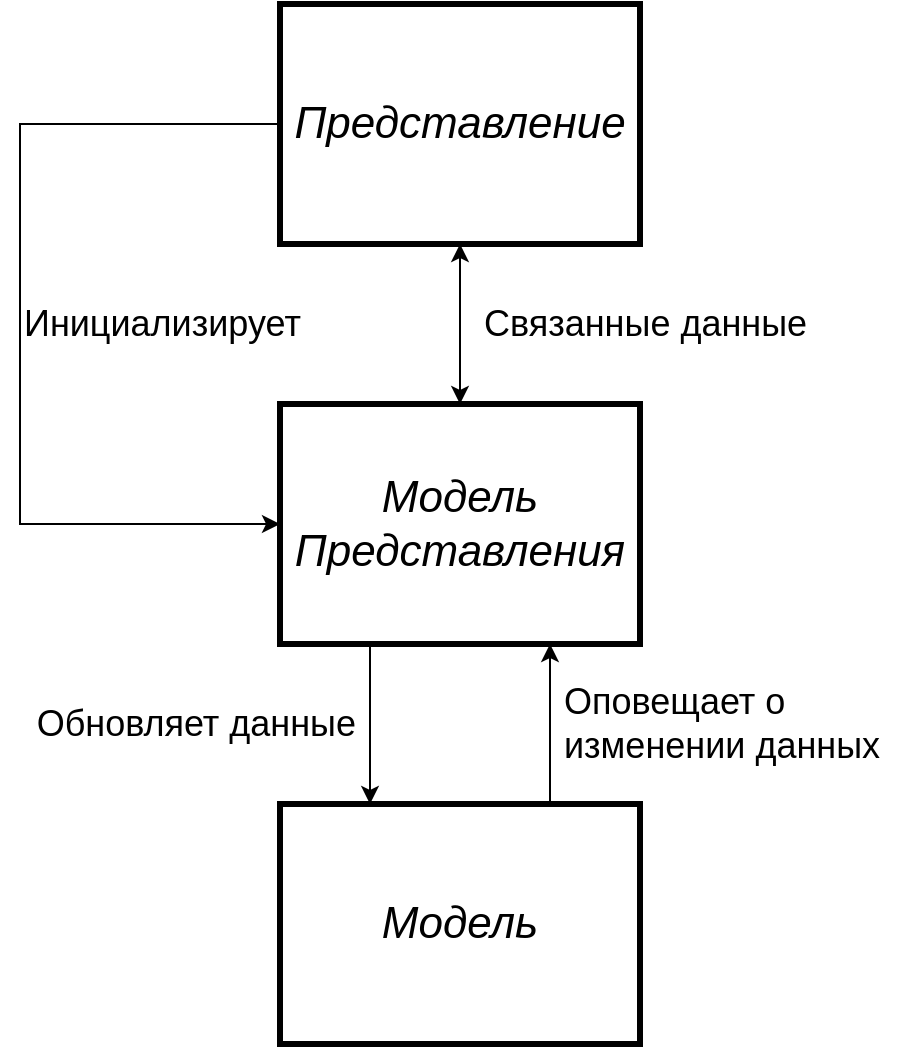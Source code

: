 <mxfile compressed="false" version="21.1.2" type="device">
  <diagram name="Страница-1" id="Страница-1">
    <mxGraphModel dx="909" dy="581" grid="1" gridSize="10" guides="1" tooltips="1" connect="1" arrows="1" fold="1" page="1" pageScale="1" pageWidth="1000" pageHeight="1000" math="0" shadow="0">
      <root>
        <mxCell id="0" />
        <mxCell id="tpW0L4eKJtAbM24Pp-hq-4" value="Границы" parent="0" />
        <mxCell id="4LTxZ9sKMsI198zNGcmg-0" value="" style="edgeStyle=orthogonalEdgeStyle;rounded=0;orthogonalLoop=1;jettySize=auto;html=1;align=left;startArrow=classic;startFill=1;" parent="tpW0L4eKJtAbM24Pp-hq-4" source="c_GgWeIZ1fy48l5YVFOS-0" target="c_GgWeIZ1fy48l5YVFOS-1" edge="1">
          <mxGeometry relative="1" as="geometry">
            <mxPoint as="offset" />
          </mxGeometry>
        </mxCell>
        <mxCell id="c_GgWeIZ1fy48l5YVFOS-0" value="Представление" style="rounded=0;whiteSpace=wrap;html=1;fontSize=22;strokeWidth=3;align=center;fontFamily=Arial;fontStyle=2" parent="tpW0L4eKJtAbM24Pp-hq-4" vertex="1">
          <mxGeometry x="430" y="40" width="180" height="120" as="geometry" />
        </mxCell>
        <mxCell id="c_GgWeIZ1fy48l5YVFOS-5" value="" style="edgeStyle=orthogonalEdgeStyle;rounded=0;orthogonalLoop=1;jettySize=auto;html=1;exitX=0.25;exitY=1;exitDx=0;exitDy=0;entryX=0.25;entryY=0;entryDx=0;entryDy=0;fontFamily=Arial;align=right;fontSize=18;" parent="tpW0L4eKJtAbM24Pp-hq-4" source="c_GgWeIZ1fy48l5YVFOS-1" target="c_GgWeIZ1fy48l5YVFOS-2" edge="1">
          <mxGeometry relative="1" as="geometry">
            <mxPoint as="offset" />
          </mxGeometry>
        </mxCell>
        <mxCell id="c_GgWeIZ1fy48l5YVFOS-13" value="" style="edgeStyle=orthogonalEdgeStyle;rounded=0;orthogonalLoop=1;jettySize=auto;html=1;entryX=0;entryY=0.5;entryDx=0;entryDy=0;endArrow=none;endFill=0;startArrow=classic;startFill=1;fontFamily=Arial;" parent="tpW0L4eKJtAbM24Pp-hq-4" source="c_GgWeIZ1fy48l5YVFOS-1" target="c_GgWeIZ1fy48l5YVFOS-0" edge="1">
          <mxGeometry relative="1" as="geometry">
            <Array as="points">
              <mxPoint x="300" y="300" />
              <mxPoint x="300" y="100" />
            </Array>
          </mxGeometry>
        </mxCell>
        <mxCell id="c_GgWeIZ1fy48l5YVFOS-15" value="" style="edgeStyle=orthogonalEdgeStyle;rounded=0;orthogonalLoop=1;jettySize=auto;html=1;exitX=0.75;exitY=1;exitDx=0;exitDy=0;entryX=0.75;entryY=0;entryDx=0;entryDy=0;align=left;endArrow=none;endFill=0;startArrow=classic;startFill=1;fontSize=18;fontFamily=Arial;" parent="tpW0L4eKJtAbM24Pp-hq-4" source="c_GgWeIZ1fy48l5YVFOS-1" target="c_GgWeIZ1fy48l5YVFOS-2" edge="1">
          <mxGeometry relative="1" as="geometry">
            <mxPoint as="offset" />
          </mxGeometry>
        </mxCell>
        <mxCell id="c_GgWeIZ1fy48l5YVFOS-1" value="Модель Представления" style="rounded=0;whiteSpace=wrap;html=1;fontSize=22;strokeWidth=3;align=center;fontFamily=Arial;fontStyle=2" parent="tpW0L4eKJtAbM24Pp-hq-4" vertex="1">
          <mxGeometry x="430" y="240.0" width="180" height="120" as="geometry" />
        </mxCell>
        <mxCell id="c_GgWeIZ1fy48l5YVFOS-2" value="Модель" style="rounded=0;whiteSpace=wrap;html=1;fontSize=22;strokeWidth=3;align=center;fontFamily=Arial;fontStyle=2" parent="tpW0L4eKJtAbM24Pp-hq-4" vertex="1">
          <mxGeometry x="430" y="440.0" width="180" height="120" as="geometry" />
        </mxCell>
        <mxCell id="c_GgWeIZ1fy48l5YVFOS-21" value="&lt;meta charset=&quot;utf-8&quot;&gt;&lt;span style=&quot;color: rgb(0, 0, 0); font-size: 18px; font-style: normal; font-variant-ligatures: normal; font-variant-caps: normal; font-weight: 400; letter-spacing: normal; orphans: 2; text-indent: 0px; text-transform: none; widows: 2; word-spacing: 0px; -webkit-text-stroke-width: 0px; background-color: rgb(255, 255, 255); text-decoration-thickness: initial; text-decoration-style: initial; text-decoration-color: initial; float: none; display: inline !important;&quot;&gt;Инициализирует&lt;/span&gt;" style="text;whiteSpace=wrap;html=1;verticalAlign=middle;fontFamily=Arial;align=left;" parent="tpW0L4eKJtAbM24Pp-hq-4" vertex="1">
          <mxGeometry x="300" y="180" width="160" height="40" as="geometry" />
        </mxCell>
        <mxCell id="d7eom5Wzp78Fca0uvtQj-0" value="&lt;span style=&quot;color: rgb(0, 0, 0); font-family: Arial; font-size: 18px; font-style: normal; font-variant-ligatures: normal; font-variant-caps: normal; font-weight: 400; letter-spacing: normal; orphans: 2; text-indent: 0px; text-transform: none; widows: 2; word-spacing: 0px; -webkit-text-stroke-width: 0px; background-color: rgb(255, 255, 255); text-decoration-thickness: initial; text-decoration-style: initial; text-decoration-color: initial; float: none; display: inline !important;&quot;&gt;Оповещает о&lt;/span&gt;&lt;br style=&quot;border-color: var(--border-color); color: rgb(0, 0, 0); font-family: Arial; font-size: 18px; font-style: normal; font-variant-ligatures: normal; font-variant-caps: normal; font-weight: 400; letter-spacing: normal; orphans: 2; text-indent: 0px; text-transform: none; widows: 2; word-spacing: 0px; -webkit-text-stroke-width: 0px; text-decoration-thickness: initial; text-decoration-style: initial; text-decoration-color: initial;&quot;&gt;&lt;span style=&quot;color: rgb(0, 0, 0); font-family: Arial; font-size: 18px; font-style: normal; font-variant-ligatures: normal; font-variant-caps: normal; font-weight: 400; letter-spacing: normal; orphans: 2; text-indent: 0px; text-transform: none; widows: 2; word-spacing: 0px; -webkit-text-stroke-width: 0px; background-color: rgb(255, 255, 255); text-decoration-thickness: initial; text-decoration-style: initial; text-decoration-color: initial; float: none; display: inline !important;&quot;&gt;изменении данных&lt;/span&gt;" style="text;html=1;verticalAlign=middle;align=left;whiteSpace=wrap;" vertex="1" parent="tpW0L4eKJtAbM24Pp-hq-4">
          <mxGeometry x="570" y="360" width="180" height="80" as="geometry" />
        </mxCell>
        <mxCell id="d7eom5Wzp78Fca0uvtQj-1" value="&lt;meta charset=&quot;utf-8&quot;&gt;&lt;span style=&quot;color: rgb(0, 0, 0); font-family: Arial; font-size: 18px; font-style: normal; font-variant-ligatures: normal; font-variant-caps: normal; font-weight: 400; letter-spacing: normal; orphans: 2; text-indent: 0px; text-transform: none; widows: 2; word-spacing: 0px; -webkit-text-stroke-width: 0px; background-color: rgb(255, 255, 255); text-decoration-thickness: initial; text-decoration-style: initial; text-decoration-color: initial; float: none; display: inline !important;&quot;&gt;Обновляет данные&lt;/span&gt;" style="text;whiteSpace=wrap;html=1;verticalAlign=middle;align=right;" vertex="1" parent="tpW0L4eKJtAbM24Pp-hq-4">
          <mxGeometry x="290" y="360" width="180" height="80" as="geometry" />
        </mxCell>
        <mxCell id="d7eom5Wzp78Fca0uvtQj-2" value="&lt;meta charset=&quot;utf-8&quot;&gt;&lt;span style=&quot;color: rgb(0, 0, 0); font-family: Arial; font-size: 18px; font-style: normal; font-variant-ligatures: normal; font-variant-caps: normal; font-weight: 400; letter-spacing: normal; orphans: 2; text-indent: 0px; text-transform: none; widows: 2; word-spacing: 0px; -webkit-text-stroke-width: 0px; background-color: rgb(255, 255, 255); text-decoration-thickness: initial; text-decoration-style: initial; text-decoration-color: initial; float: none; display: inline !important;&quot;&gt;Связанные данные&lt;/span&gt;" style="text;whiteSpace=wrap;html=1;align=left;verticalAlign=middle;" vertex="1" parent="tpW0L4eKJtAbM24Pp-hq-4">
          <mxGeometry x="530" y="175" width="220" height="50" as="geometry" />
        </mxCell>
        <mxCell id="tpW0L4eKJtAbM24Pp-hq-6" value="Рамка" parent="0" />
        <mxCell id="tpW0L4eKJtAbM24Pp-hq-5" value="Надписи" parent="0" />
        <mxCell id="tpW0L4eKJtAbM24Pp-hq-7" value="Связи" parent="0" />
        <mxCell id="tpW0L4eKJtAbM24Pp-hq-3" value="Сущности" parent="0" />
      </root>
    </mxGraphModel>
  </diagram>
</mxfile>
